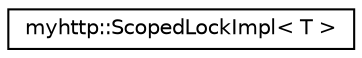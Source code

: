 digraph "Graphical Class Hierarchy"
{
 // LATEX_PDF_SIZE
  edge [fontname="Helvetica",fontsize="10",labelfontname="Helvetica",labelfontsize="10"];
  node [fontname="Helvetica",fontsize="10",shape=record];
  rankdir="LR";
  Node0 [label="myhttp::ScopedLockImpl\< T \>",height=0.2,width=0.4,color="black", fillcolor="white", style="filled",URL="$structmyhttp_1_1ScopedLockImpl.html",tooltip="局部锁的模板实现"];
}
